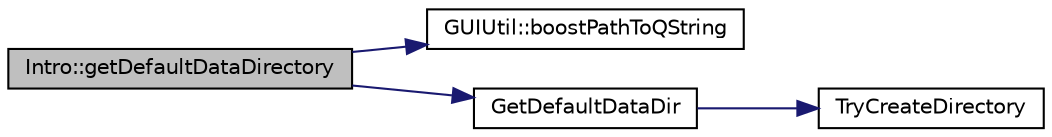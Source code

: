 digraph "Intro::getDefaultDataDirectory"
{
  edge [fontname="Helvetica",fontsize="10",labelfontname="Helvetica",labelfontsize="10"];
  node [fontname="Helvetica",fontsize="10",shape=record];
  rankdir="LR";
  Node10 [label="Intro::getDefaultDataDirectory",height=0.2,width=0.4,color="black", fillcolor="grey75", style="filled", fontcolor="black"];
  Node10 -> Node11 [color="midnightblue",fontsize="10",style="solid",fontname="Helvetica"];
  Node11 [label="GUIUtil::boostPathToQString",height=0.2,width=0.4,color="black", fillcolor="white", style="filled",URL="$namespace_g_u_i_util.html#a8bbd2bea6cbc55658e8496603d1fd564"];
  Node10 -> Node12 [color="midnightblue",fontsize="10",style="solid",fontname="Helvetica"];
  Node12 [label="GetDefaultDataDir",height=0.2,width=0.4,color="black", fillcolor="white", style="filled",URL="$util_8cpp.html#ab272995de020a3bcbf743be630e485c6"];
  Node12 -> Node13 [color="midnightblue",fontsize="10",style="solid",fontname="Helvetica"];
  Node13 [label="TryCreateDirectory",height=0.2,width=0.4,color="black", fillcolor="white", style="filled",URL="$util_8cpp.html#a4458ca67cacd593b21c8e1386d192064",tooltip="Ignores exceptions thrown by Boost&#39;s create_directory if the requested directory exists. "];
}
